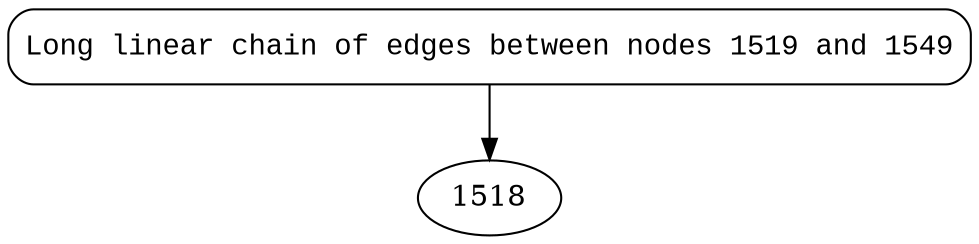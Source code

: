 digraph block1232 {
1519 [style="filled,bold" penwidth="1" fillcolor="white" fontname="Courier New" shape="Mrecord" label="Long linear chain of edges between nodes 1519 and 1549"]
1519 -> 1518[label=""]
}